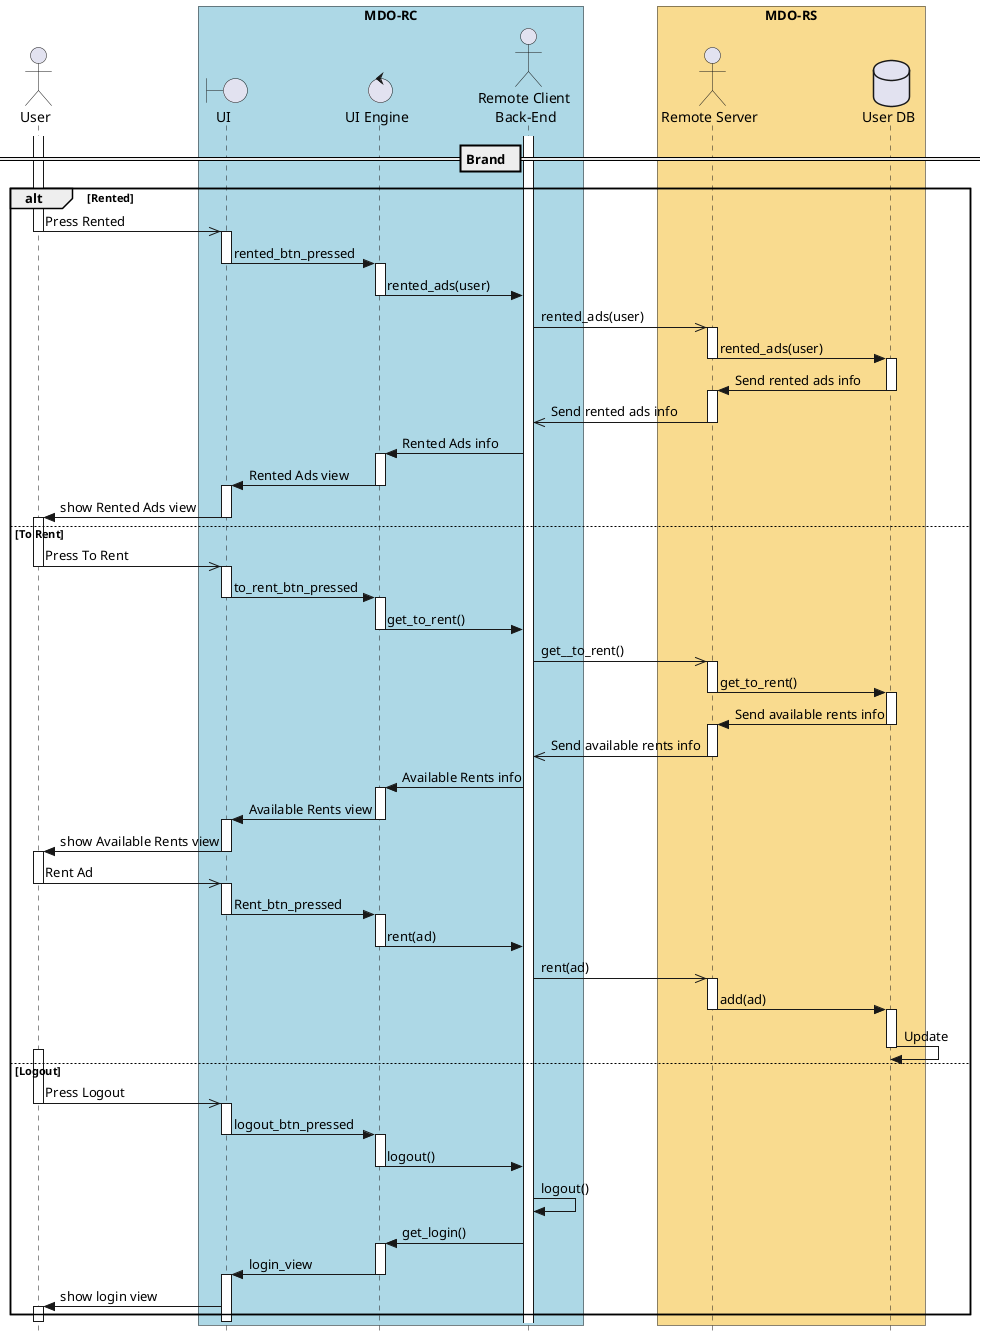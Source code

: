   @startuml
  ' ---------- SETUP ----------------
  ' strict uml style and hide footboxes
  skinparam style strictuml
  hide footbox
  ' for anchors and duration this may be required (uncomment)
  ' !pragma teoz true

  ' ---------- Declaring participants
  ' participant Participant as Foo
  
  actor User
  box "MDO-RC" #LightBlue
  boundary "UI" as UI
  control "UI Engine" as UIE
  actor "Remote Client \nBack-End" as RC
  endbox
  box "MDO-RS" #f9db8f
  actor "Remote Server" as RS
  database "User DB" as UserDB
  endbox
  ' entity      Entity      as Foo4
  ' database    Database    as Foo5
  ' collections Collections as Foo6
  ' queue       Queue       as Foo7

  ' async message
  ' == Application start ==
  ' activate User
  ' User ->> UI: starts app 
  ' deactivate User
  ' activate UI
  ' UI -> User: Show Login view
  ' deactivate UI
''
  == Brand  ==
  activate RC
  'activate UserDB
  'UserDB -> RS : Stations Data
  'deactivate UserDB
  'activate RS
  'RS ->> RC : Sends data
  'deactivate RS
  'activate RC
  'RC -> UIE : Stations Info
  'activate UIE
  'UIE -> UI : stations_view
  'deactivate UIE
  'activate UI
  'UI -> User : show stations view
  'deactivate UI
  'activate User
  alt Rented
   activate User
   User ->> UI : Press Rented
   deactivate User
   activate UI
   UI -> UIE : rented_btn_pressed
   deactivate UI
   activate UIE
   UIE -> RC : rented_ads(user)
   deactivate UIE
   RC ->> RS : rented_ads(user)
   activate RS
   RS -> UserDB : rented_ads(user)
   deactivate RS
   activate UserDB
   UserDB -> RS : Send rented ads info
   deactivate UserDB
   activate RS
   RS ->> RC : Send rented ads info
   deactivate RS
   RC -> UIE : Rented Ads info
   activate UIE
   UIE -> UI : Rented Ads view
   deactivate UIE
   activate UI
   UI -> User : show Rented Ads view
   deactivate UI
  else To Rent
   activate User
   User ->> UI : Press To Rent
   deactivate User
   activate UI
   UI -> UIE : to_rent_btn_pressed
   deactivate UI
   activate UIE
   UIE -> RC : get_to_rent()
   deactivate UIE
   RC ->> RS : get__to_rent()
   activate RS
   RS -> UserDB : get_to_rent()
   deactivate RS
   activate UserDB
   UserDB -> RS : Send available rents info
   deactivate UserDB
   activate RS
   RS ->> RC : Send available rents info
   deactivate RS
   RC -> UIE : Available Rents info
   activate UIE
   UIE -> UI : Available Rents view
   deactivate UIE
   activate UI
   UI -> User : show Available Rents view
   deactivate UI
   activate User
   User ->> UI : Rent Ad
   deactivate User
   activate UI
   UI -> UIE : Rent_btn_pressed
   deactivate UI
   activate UIE
   UIE -> RC : rent(ad)
   deactivate UIE
   RC ->> RS : rent(ad)
   activate RS
   RS -> UserDB : add(ad)
   deactivate RS
   activate UserDB
   UserDB -> UserDB : Update 
   deactivate UserDB
  else Logout
   activate User
   User ->> UI : Press Logout
   deactivate User
   activate UI
   UI -> UIE : logout_btn_pressed
   deactivate UI
   activate UIE
   UIE -> RC : logout()
   deactivate UIE
   RC -> RC : logout()
   RC -> UIE : get_login()
   activate UIE
   UIE -> UI : login_view
   deactivate UIE
   activate UI
   UI -> User : show login view
   activate User
  end
''
  deactivate User
  activate UI
  deactivate UI
  activate UIE
@enduml
